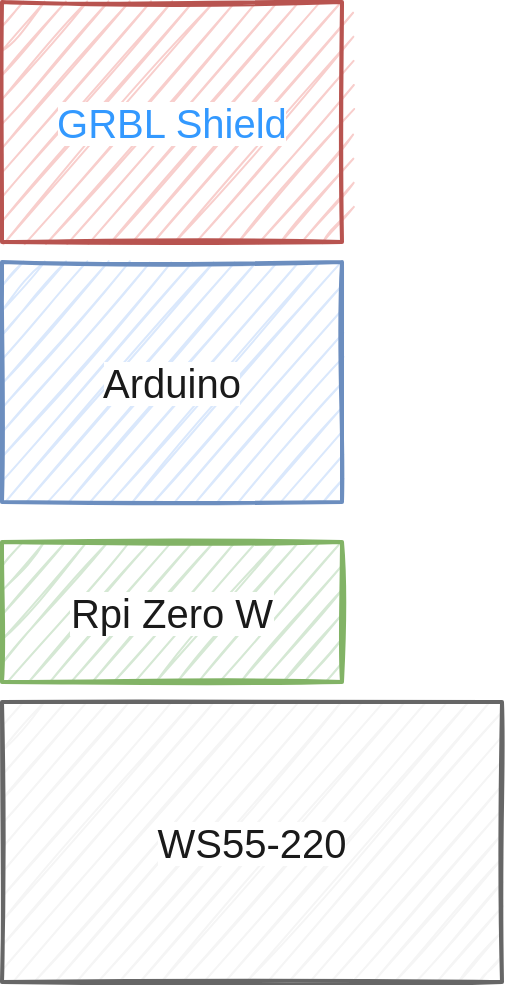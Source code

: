 <mxfile version="14.8.4" type="github">
  <diagram id="uqPlYoi82g_6qKKum0He" name="Page-1">
    <mxGraphModel dx="436" dy="361" grid="1" gridSize="10" guides="1" tooltips="1" connect="1" arrows="1" fold="1" page="1" pageScale="1" pageWidth="1654" pageHeight="1169" math="0" shadow="0">
      <root>
        <mxCell id="0" />
        <mxCell id="1" parent="0" />
        <mxCell id="3nPw_xuqW6rmIVCpbmd9-9" value="&lt;font color=&quot;#3399ff&quot;&gt;&lt;font style=&quot;font-size: 20px ; background-color: rgb(255 , 255 , 255)&quot;&gt;GRBL &lt;/font&gt;&lt;font style=&quot;font-size: 20px ; background-color: rgb(255 , 255 , 255)&quot;&gt;Shield&lt;/font&gt;&lt;/font&gt;" style="rounded=0;whiteSpace=wrap;html=1;shadow=0;glass=0;sketch=1;strokeWidth=2;fillColor=#f8cecc;strokeColor=#b85450;" vertex="1" parent="1">
          <mxGeometry x="40" y="40" width="170" height="120" as="geometry" />
        </mxCell>
        <mxCell id="3nPw_xuqW6rmIVCpbmd9-10" value="&lt;font color=&quot;#1a1a1a&quot;&gt;&lt;span style=&quot;font-size: 20px ; background-color: rgb(255 , 255 , 255)&quot;&gt;Arduino&lt;/span&gt;&lt;/font&gt;" style="rounded=0;whiteSpace=wrap;html=1;shadow=0;glass=0;sketch=1;strokeWidth=2;fillColor=#dae8fc;strokeColor=#6c8ebf;" vertex="1" parent="1">
          <mxGeometry x="40" y="170" width="170" height="120" as="geometry" />
        </mxCell>
        <mxCell id="3nPw_xuqW6rmIVCpbmd9-11" value="&lt;font color=&quot;#1a1a1a&quot;&gt;&lt;span style=&quot;font-size: 20px ; background-color: rgb(255 , 255 , 255)&quot;&gt;Rpi Zero W&lt;/span&gt;&lt;/font&gt;" style="rounded=0;whiteSpace=wrap;html=1;shadow=0;glass=0;sketch=1;strokeWidth=2;fillColor=#d5e8d4;strokeColor=#82b366;" vertex="1" parent="1">
          <mxGeometry x="40" y="310" width="170" height="70" as="geometry" />
        </mxCell>
        <mxCell id="3nPw_xuqW6rmIVCpbmd9-12" value="&lt;font color=&quot;#1a1a1a&quot;&gt;&lt;span style=&quot;font-size: 20px ; background-color: rgb(255 , 255 , 255)&quot;&gt;WS55-220&lt;/span&gt;&lt;/font&gt;" style="rounded=0;whiteSpace=wrap;html=1;shadow=0;glass=0;sketch=1;strokeWidth=2;fillColor=#f5f5f5;strokeColor=#666666;fontColor=#333333;" vertex="1" parent="1">
          <mxGeometry x="40" y="390" width="250" height="140" as="geometry" />
        </mxCell>
      </root>
    </mxGraphModel>
  </diagram>
</mxfile>
